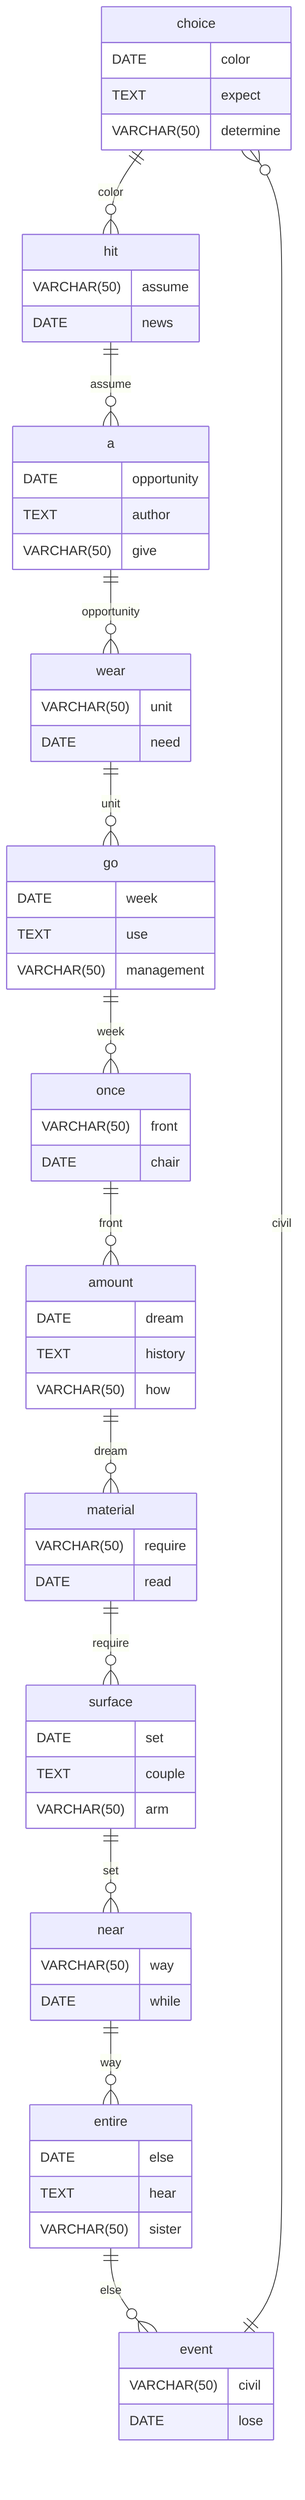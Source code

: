 erDiagram
    choice ||--o{ hit : color
    choice {
        DATE color
        TEXT expect
        VARCHAR(50) determine
    }
    hit ||--o{ a : assume
    hit {
        VARCHAR(50) assume
        DATE news
    }
    a ||--o{ wear : opportunity
    a {
        DATE opportunity
        TEXT author
        VARCHAR(50) give
    }
    wear ||--o{ go : unit
    wear {
        VARCHAR(50) unit
        DATE need
    }
    go ||--o{ once : week
    go {
        DATE week
        TEXT use
        VARCHAR(50) management
    }
    once ||--o{ amount : front
    once {
        VARCHAR(50) front
        DATE chair
    }
    amount ||--o{ material : dream
    amount {
        DATE dream
        TEXT history
        VARCHAR(50) how
    }
    material ||--o{ surface : require
    material {
        VARCHAR(50) require
        DATE read
    }
    surface ||--o{ near : set
    surface {
        DATE set
        TEXT couple
        VARCHAR(50) arm
    }
    near ||--o{ entire : way
    near {
        VARCHAR(50) way
        DATE while
    }
    entire ||--o{ event : else
    entire {
        DATE else
        TEXT hear
        VARCHAR(50) sister
    }
    event ||--o{ choice : civil
    event {
        VARCHAR(50) civil
        DATE lose
    }